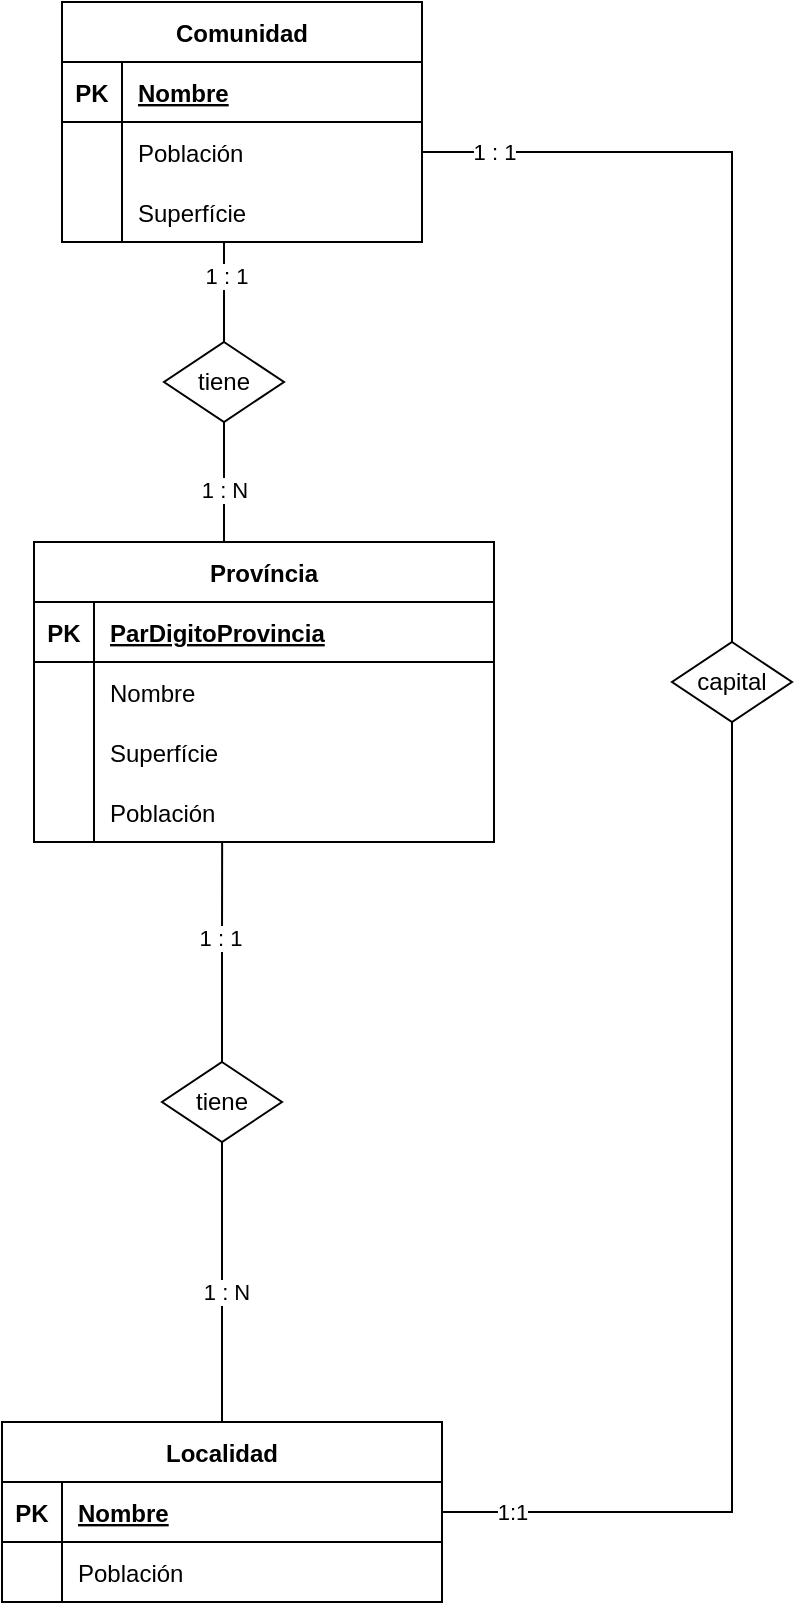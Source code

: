 <mxfile version="20.1.4" type="github">
  <diagram id="R2lEEEUBdFMjLlhIrx00" name="Page-1">
    <mxGraphModel dx="1778" dy="943" grid="1" gridSize="10" guides="1" tooltips="1" connect="1" arrows="1" fold="1" page="1" pageScale="1" pageWidth="850" pageHeight="1100" math="0" shadow="0" extFonts="Permanent Marker^https://fonts.googleapis.com/css?family=Permanent+Marker">
      <root>
        <mxCell id="0" />
        <mxCell id="1" parent="0" />
        <mxCell id="iFWpgmxYIbeCrth-BvWK-5" value="Comunidad" style="shape=table;startSize=30;container=1;collapsible=1;childLayout=tableLayout;fixedRows=1;rowLines=0;fontStyle=1;align=center;resizeLast=1;" vertex="1" parent="1">
          <mxGeometry x="260" y="120" width="180" height="120" as="geometry" />
        </mxCell>
        <mxCell id="iFWpgmxYIbeCrth-BvWK-6" value="" style="shape=tableRow;horizontal=0;startSize=0;swimlaneHead=0;swimlaneBody=0;fillColor=none;collapsible=0;dropTarget=0;points=[[0,0.5],[1,0.5]];portConstraint=eastwest;top=0;left=0;right=0;bottom=1;" vertex="1" parent="iFWpgmxYIbeCrth-BvWK-5">
          <mxGeometry y="30" width="180" height="30" as="geometry" />
        </mxCell>
        <mxCell id="iFWpgmxYIbeCrth-BvWK-7" value="PK" style="shape=partialRectangle;connectable=0;fillColor=none;top=0;left=0;bottom=0;right=0;fontStyle=1;overflow=hidden;" vertex="1" parent="iFWpgmxYIbeCrth-BvWK-6">
          <mxGeometry width="30" height="30" as="geometry">
            <mxRectangle width="30" height="30" as="alternateBounds" />
          </mxGeometry>
        </mxCell>
        <mxCell id="iFWpgmxYIbeCrth-BvWK-8" value="Nombre" style="shape=partialRectangle;connectable=0;fillColor=none;top=0;left=0;bottom=0;right=0;align=left;spacingLeft=6;fontStyle=5;overflow=hidden;" vertex="1" parent="iFWpgmxYIbeCrth-BvWK-6">
          <mxGeometry x="30" width="150" height="30" as="geometry">
            <mxRectangle width="150" height="30" as="alternateBounds" />
          </mxGeometry>
        </mxCell>
        <mxCell id="iFWpgmxYIbeCrth-BvWK-9" value="" style="shape=tableRow;horizontal=0;startSize=0;swimlaneHead=0;swimlaneBody=0;fillColor=none;collapsible=0;dropTarget=0;points=[[0,0.5],[1,0.5]];portConstraint=eastwest;top=0;left=0;right=0;bottom=0;" vertex="1" parent="iFWpgmxYIbeCrth-BvWK-5">
          <mxGeometry y="60" width="180" height="30" as="geometry" />
        </mxCell>
        <mxCell id="iFWpgmxYIbeCrth-BvWK-10" value="" style="shape=partialRectangle;connectable=0;fillColor=none;top=0;left=0;bottom=0;right=0;editable=1;overflow=hidden;" vertex="1" parent="iFWpgmxYIbeCrth-BvWK-9">
          <mxGeometry width="30" height="30" as="geometry">
            <mxRectangle width="30" height="30" as="alternateBounds" />
          </mxGeometry>
        </mxCell>
        <mxCell id="iFWpgmxYIbeCrth-BvWK-11" value="Población" style="shape=partialRectangle;connectable=0;fillColor=none;top=0;left=0;bottom=0;right=0;align=left;spacingLeft=6;overflow=hidden;" vertex="1" parent="iFWpgmxYIbeCrth-BvWK-9">
          <mxGeometry x="30" width="150" height="30" as="geometry">
            <mxRectangle width="150" height="30" as="alternateBounds" />
          </mxGeometry>
        </mxCell>
        <mxCell id="iFWpgmxYIbeCrth-BvWK-12" value="" style="shape=tableRow;horizontal=0;startSize=0;swimlaneHead=0;swimlaneBody=0;fillColor=none;collapsible=0;dropTarget=0;points=[[0,0.5],[1,0.5]];portConstraint=eastwest;top=0;left=0;right=0;bottom=0;" vertex="1" parent="iFWpgmxYIbeCrth-BvWK-5">
          <mxGeometry y="90" width="180" height="30" as="geometry" />
        </mxCell>
        <mxCell id="iFWpgmxYIbeCrth-BvWK-13" value="" style="shape=partialRectangle;connectable=0;fillColor=none;top=0;left=0;bottom=0;right=0;editable=1;overflow=hidden;" vertex="1" parent="iFWpgmxYIbeCrth-BvWK-12">
          <mxGeometry width="30" height="30" as="geometry">
            <mxRectangle width="30" height="30" as="alternateBounds" />
          </mxGeometry>
        </mxCell>
        <mxCell id="iFWpgmxYIbeCrth-BvWK-14" value="Superfície" style="shape=partialRectangle;connectable=0;fillColor=none;top=0;left=0;bottom=0;right=0;align=left;spacingLeft=6;overflow=hidden;" vertex="1" parent="iFWpgmxYIbeCrth-BvWK-12">
          <mxGeometry x="30" width="150" height="30" as="geometry">
            <mxRectangle width="150" height="30" as="alternateBounds" />
          </mxGeometry>
        </mxCell>
        <mxCell id="iFWpgmxYIbeCrth-BvWK-18" value="Província" style="shape=table;startSize=30;container=1;collapsible=1;childLayout=tableLayout;fixedRows=1;rowLines=0;fontStyle=1;align=center;resizeLast=1;" vertex="1" parent="1">
          <mxGeometry x="246" y="390" width="230" height="150" as="geometry" />
        </mxCell>
        <mxCell id="iFWpgmxYIbeCrth-BvWK-19" value="" style="shape=tableRow;horizontal=0;startSize=0;swimlaneHead=0;swimlaneBody=0;fillColor=none;collapsible=0;dropTarget=0;points=[[0,0.5],[1,0.5]];portConstraint=eastwest;top=0;left=0;right=0;bottom=1;" vertex="1" parent="iFWpgmxYIbeCrth-BvWK-18">
          <mxGeometry y="30" width="230" height="30" as="geometry" />
        </mxCell>
        <mxCell id="iFWpgmxYIbeCrth-BvWK-20" value="PK" style="shape=partialRectangle;connectable=0;fillColor=none;top=0;left=0;bottom=0;right=0;fontStyle=1;overflow=hidden;" vertex="1" parent="iFWpgmxYIbeCrth-BvWK-19">
          <mxGeometry width="30" height="30" as="geometry">
            <mxRectangle width="30" height="30" as="alternateBounds" />
          </mxGeometry>
        </mxCell>
        <mxCell id="iFWpgmxYIbeCrth-BvWK-21" value="ParDigitoProvincia" style="shape=partialRectangle;connectable=0;fillColor=none;top=0;left=0;bottom=0;right=0;align=left;spacingLeft=6;fontStyle=5;overflow=hidden;" vertex="1" parent="iFWpgmxYIbeCrth-BvWK-19">
          <mxGeometry x="30" width="200" height="30" as="geometry">
            <mxRectangle width="200" height="30" as="alternateBounds" />
          </mxGeometry>
        </mxCell>
        <mxCell id="iFWpgmxYIbeCrth-BvWK-22" value="" style="shape=tableRow;horizontal=0;startSize=0;swimlaneHead=0;swimlaneBody=0;fillColor=none;collapsible=0;dropTarget=0;points=[[0,0.5],[1,0.5]];portConstraint=eastwest;top=0;left=0;right=0;bottom=0;" vertex="1" parent="iFWpgmxYIbeCrth-BvWK-18">
          <mxGeometry y="60" width="230" height="30" as="geometry" />
        </mxCell>
        <mxCell id="iFWpgmxYIbeCrth-BvWK-23" value="" style="shape=partialRectangle;connectable=0;fillColor=none;top=0;left=0;bottom=0;right=0;editable=1;overflow=hidden;" vertex="1" parent="iFWpgmxYIbeCrth-BvWK-22">
          <mxGeometry width="30" height="30" as="geometry">
            <mxRectangle width="30" height="30" as="alternateBounds" />
          </mxGeometry>
        </mxCell>
        <mxCell id="iFWpgmxYIbeCrth-BvWK-24" value="Nombre" style="shape=partialRectangle;connectable=0;fillColor=none;top=0;left=0;bottom=0;right=0;align=left;spacingLeft=6;overflow=hidden;" vertex="1" parent="iFWpgmxYIbeCrth-BvWK-22">
          <mxGeometry x="30" width="200" height="30" as="geometry">
            <mxRectangle width="200" height="30" as="alternateBounds" />
          </mxGeometry>
        </mxCell>
        <mxCell id="iFWpgmxYIbeCrth-BvWK-45" value="" style="shape=tableRow;horizontal=0;startSize=0;swimlaneHead=0;swimlaneBody=0;fillColor=none;collapsible=0;dropTarget=0;points=[[0,0.5],[1,0.5]];portConstraint=eastwest;top=0;left=0;right=0;bottom=0;" vertex="1" parent="iFWpgmxYIbeCrth-BvWK-18">
          <mxGeometry y="90" width="230" height="30" as="geometry" />
        </mxCell>
        <mxCell id="iFWpgmxYIbeCrth-BvWK-46" value="" style="shape=partialRectangle;connectable=0;fillColor=none;top=0;left=0;bottom=0;right=0;editable=1;overflow=hidden;" vertex="1" parent="iFWpgmxYIbeCrth-BvWK-45">
          <mxGeometry width="30" height="30" as="geometry">
            <mxRectangle width="30" height="30" as="alternateBounds" />
          </mxGeometry>
        </mxCell>
        <mxCell id="iFWpgmxYIbeCrth-BvWK-47" value="Superfície" style="shape=partialRectangle;connectable=0;fillColor=none;top=0;left=0;bottom=0;right=0;align=left;spacingLeft=6;overflow=hidden;" vertex="1" parent="iFWpgmxYIbeCrth-BvWK-45">
          <mxGeometry x="30" width="200" height="30" as="geometry">
            <mxRectangle width="200" height="30" as="alternateBounds" />
          </mxGeometry>
        </mxCell>
        <mxCell id="iFWpgmxYIbeCrth-BvWK-48" value="" style="shape=tableRow;horizontal=0;startSize=0;swimlaneHead=0;swimlaneBody=0;fillColor=none;collapsible=0;dropTarget=0;points=[[0,0.5],[1,0.5]];portConstraint=eastwest;top=0;left=0;right=0;bottom=0;" vertex="1" parent="iFWpgmxYIbeCrth-BvWK-18">
          <mxGeometry y="120" width="230" height="30" as="geometry" />
        </mxCell>
        <mxCell id="iFWpgmxYIbeCrth-BvWK-49" value="" style="shape=partialRectangle;connectable=0;fillColor=none;top=0;left=0;bottom=0;right=0;editable=1;overflow=hidden;" vertex="1" parent="iFWpgmxYIbeCrth-BvWK-48">
          <mxGeometry width="30" height="30" as="geometry">
            <mxRectangle width="30" height="30" as="alternateBounds" />
          </mxGeometry>
        </mxCell>
        <mxCell id="iFWpgmxYIbeCrth-BvWK-50" value="Población" style="shape=partialRectangle;connectable=0;fillColor=none;top=0;left=0;bottom=0;right=0;align=left;spacingLeft=6;overflow=hidden;" vertex="1" parent="iFWpgmxYIbeCrth-BvWK-48">
          <mxGeometry x="30" width="200" height="30" as="geometry">
            <mxRectangle width="200" height="30" as="alternateBounds" />
          </mxGeometry>
        </mxCell>
        <mxCell id="iFWpgmxYIbeCrth-BvWK-31" value="Localidad" style="shape=table;startSize=30;container=1;collapsible=1;childLayout=tableLayout;fixedRows=1;rowLines=0;fontStyle=1;align=center;resizeLast=1;" vertex="1" parent="1">
          <mxGeometry x="230" y="830" width="220" height="90" as="geometry" />
        </mxCell>
        <mxCell id="iFWpgmxYIbeCrth-BvWK-32" value="" style="shape=tableRow;horizontal=0;startSize=0;swimlaneHead=0;swimlaneBody=0;fillColor=none;collapsible=0;dropTarget=0;points=[[0,0.5],[1,0.5]];portConstraint=eastwest;top=0;left=0;right=0;bottom=1;" vertex="1" parent="iFWpgmxYIbeCrth-BvWK-31">
          <mxGeometry y="30" width="220" height="30" as="geometry" />
        </mxCell>
        <mxCell id="iFWpgmxYIbeCrth-BvWK-33" value="PK" style="shape=partialRectangle;connectable=0;fillColor=none;top=0;left=0;bottom=0;right=0;fontStyle=1;overflow=hidden;" vertex="1" parent="iFWpgmxYIbeCrth-BvWK-32">
          <mxGeometry width="30" height="30" as="geometry">
            <mxRectangle width="30" height="30" as="alternateBounds" />
          </mxGeometry>
        </mxCell>
        <mxCell id="iFWpgmxYIbeCrth-BvWK-34" value="Nombre" style="shape=partialRectangle;connectable=0;fillColor=none;top=0;left=0;bottom=0;right=0;align=left;spacingLeft=6;fontStyle=5;overflow=hidden;" vertex="1" parent="iFWpgmxYIbeCrth-BvWK-32">
          <mxGeometry x="30" width="190" height="30" as="geometry">
            <mxRectangle width="190" height="30" as="alternateBounds" />
          </mxGeometry>
        </mxCell>
        <mxCell id="iFWpgmxYIbeCrth-BvWK-35" value="" style="shape=tableRow;horizontal=0;startSize=0;swimlaneHead=0;swimlaneBody=0;fillColor=none;collapsible=0;dropTarget=0;points=[[0,0.5],[1,0.5]];portConstraint=eastwest;top=0;left=0;right=0;bottom=0;" vertex="1" parent="iFWpgmxYIbeCrth-BvWK-31">
          <mxGeometry y="60" width="220" height="30" as="geometry" />
        </mxCell>
        <mxCell id="iFWpgmxYIbeCrth-BvWK-36" value="" style="shape=partialRectangle;connectable=0;fillColor=none;top=0;left=0;bottom=0;right=0;editable=1;overflow=hidden;" vertex="1" parent="iFWpgmxYIbeCrth-BvWK-35">
          <mxGeometry width="30" height="30" as="geometry">
            <mxRectangle width="30" height="30" as="alternateBounds" />
          </mxGeometry>
        </mxCell>
        <mxCell id="iFWpgmxYIbeCrth-BvWK-37" value="Población" style="shape=partialRectangle;connectable=0;fillColor=none;top=0;left=0;bottom=0;right=0;align=left;spacingLeft=6;overflow=hidden;" vertex="1" parent="iFWpgmxYIbeCrth-BvWK-35">
          <mxGeometry x="30" width="190" height="30" as="geometry">
            <mxRectangle width="190" height="30" as="alternateBounds" />
          </mxGeometry>
        </mxCell>
        <mxCell id="iFWpgmxYIbeCrth-BvWK-62" style="edgeStyle=orthogonalEdgeStyle;rounded=0;orthogonalLoop=1;jettySize=auto;html=1;exitX=0.5;exitY=0;exitDx=0;exitDy=0;entryX=0.409;entryY=1;entryDx=0;entryDy=0;entryPerimeter=0;endArrow=none;endFill=0;" edge="1" parent="1" source="iFWpgmxYIbeCrth-BvWK-56" target="iFWpgmxYIbeCrth-BvWK-48">
          <mxGeometry relative="1" as="geometry" />
        </mxCell>
        <mxCell id="iFWpgmxYIbeCrth-BvWK-78" value="1 : 1" style="edgeLabel;html=1;align=center;verticalAlign=middle;resizable=0;points=[];" vertex="1" connectable="0" parent="iFWpgmxYIbeCrth-BvWK-62">
          <mxGeometry x="0.126" y="1" relative="1" as="geometry">
            <mxPoint as="offset" />
          </mxGeometry>
        </mxCell>
        <mxCell id="iFWpgmxYIbeCrth-BvWK-64" style="edgeStyle=orthogonalEdgeStyle;rounded=0;orthogonalLoop=1;jettySize=auto;html=1;exitX=0.5;exitY=1;exitDx=0;exitDy=0;endArrow=none;endFill=0;" edge="1" parent="1" source="iFWpgmxYIbeCrth-BvWK-56" target="iFWpgmxYIbeCrth-BvWK-31">
          <mxGeometry relative="1" as="geometry" />
        </mxCell>
        <mxCell id="iFWpgmxYIbeCrth-BvWK-79" value="1 : N" style="edgeLabel;html=1;align=center;verticalAlign=middle;resizable=0;points=[];" vertex="1" connectable="0" parent="iFWpgmxYIbeCrth-BvWK-64">
          <mxGeometry x="0.062" y="2" relative="1" as="geometry">
            <mxPoint as="offset" />
          </mxGeometry>
        </mxCell>
        <mxCell id="iFWpgmxYIbeCrth-BvWK-56" value="tiene" style="shape=rhombus;perimeter=rhombusPerimeter;whiteSpace=wrap;html=1;align=center;" vertex="1" parent="1">
          <mxGeometry x="310" y="650" width="60" height="40" as="geometry" />
        </mxCell>
        <mxCell id="iFWpgmxYIbeCrth-BvWK-66" style="edgeStyle=orthogonalEdgeStyle;rounded=0;orthogonalLoop=1;jettySize=auto;html=1;entryX=0.413;entryY=0;entryDx=0;entryDy=0;entryPerimeter=0;endArrow=none;endFill=0;" edge="1" parent="1" source="iFWpgmxYIbeCrth-BvWK-57" target="iFWpgmxYIbeCrth-BvWK-18">
          <mxGeometry relative="1" as="geometry" />
        </mxCell>
        <mxCell id="iFWpgmxYIbeCrth-BvWK-77" value="1 : N" style="edgeLabel;html=1;align=center;verticalAlign=middle;resizable=0;points=[];" vertex="1" connectable="0" parent="iFWpgmxYIbeCrth-BvWK-66">
          <mxGeometry x="0.119" relative="1" as="geometry">
            <mxPoint as="offset" />
          </mxGeometry>
        </mxCell>
        <mxCell id="iFWpgmxYIbeCrth-BvWK-68" style="edgeStyle=orthogonalEdgeStyle;rounded=0;orthogonalLoop=1;jettySize=auto;html=1;exitX=0.5;exitY=0;exitDx=0;exitDy=0;entryX=0.45;entryY=0.989;entryDx=0;entryDy=0;entryPerimeter=0;endArrow=none;endFill=0;" edge="1" parent="1" source="iFWpgmxYIbeCrth-BvWK-57" target="iFWpgmxYIbeCrth-BvWK-12">
          <mxGeometry relative="1" as="geometry" />
        </mxCell>
        <mxCell id="iFWpgmxYIbeCrth-BvWK-76" value="1 : 1" style="edgeLabel;html=1;align=center;verticalAlign=middle;resizable=0;points=[];" vertex="1" connectable="0" parent="iFWpgmxYIbeCrth-BvWK-68">
          <mxGeometry x="0.303" y="-1" relative="1" as="geometry">
            <mxPoint as="offset" />
          </mxGeometry>
        </mxCell>
        <mxCell id="iFWpgmxYIbeCrth-BvWK-57" value="tiene" style="shape=rhombus;perimeter=rhombusPerimeter;whiteSpace=wrap;html=1;align=center;" vertex="1" parent="1">
          <mxGeometry x="311" y="290" width="60" height="40" as="geometry" />
        </mxCell>
        <mxCell id="iFWpgmxYIbeCrth-BvWK-71" value="capital" style="shape=rhombus;perimeter=rhombusPerimeter;whiteSpace=wrap;html=1;align=center;" vertex="1" parent="1">
          <mxGeometry x="565" y="440" width="60" height="40" as="geometry" />
        </mxCell>
        <mxCell id="iFWpgmxYIbeCrth-BvWK-72" style="edgeStyle=orthogonalEdgeStyle;rounded=0;orthogonalLoop=1;jettySize=auto;html=1;exitX=1;exitY=0.5;exitDx=0;exitDy=0;endArrow=none;endFill=0;entryX=0.5;entryY=0;entryDx=0;entryDy=0;" edge="1" parent="1" source="iFWpgmxYIbeCrth-BvWK-9" target="iFWpgmxYIbeCrth-BvWK-71">
          <mxGeometry relative="1" as="geometry">
            <mxPoint x="590" y="430" as="targetPoint" />
          </mxGeometry>
        </mxCell>
        <mxCell id="iFWpgmxYIbeCrth-BvWK-74" value="1 : 1" style="edgeLabel;html=1;align=center;verticalAlign=middle;resizable=0;points=[];" vertex="1" connectable="0" parent="iFWpgmxYIbeCrth-BvWK-72">
          <mxGeometry x="-0.883" y="1" relative="1" as="geometry">
            <mxPoint x="12" y="1" as="offset" />
          </mxGeometry>
        </mxCell>
        <mxCell id="iFWpgmxYIbeCrth-BvWK-73" style="edgeStyle=orthogonalEdgeStyle;rounded=0;orthogonalLoop=1;jettySize=auto;html=1;exitX=1;exitY=0.5;exitDx=0;exitDy=0;entryX=0.5;entryY=1;entryDx=0;entryDy=0;endArrow=none;endFill=0;" edge="1" parent="1" source="iFWpgmxYIbeCrth-BvWK-32" target="iFWpgmxYIbeCrth-BvWK-71">
          <mxGeometry relative="1" as="geometry" />
        </mxCell>
        <mxCell id="iFWpgmxYIbeCrth-BvWK-75" value="1:1" style="edgeLabel;html=1;align=center;verticalAlign=middle;resizable=0;points=[];" vertex="1" connectable="0" parent="iFWpgmxYIbeCrth-BvWK-73">
          <mxGeometry x="-0.872" relative="1" as="geometry">
            <mxPoint as="offset" />
          </mxGeometry>
        </mxCell>
      </root>
    </mxGraphModel>
  </diagram>
</mxfile>
